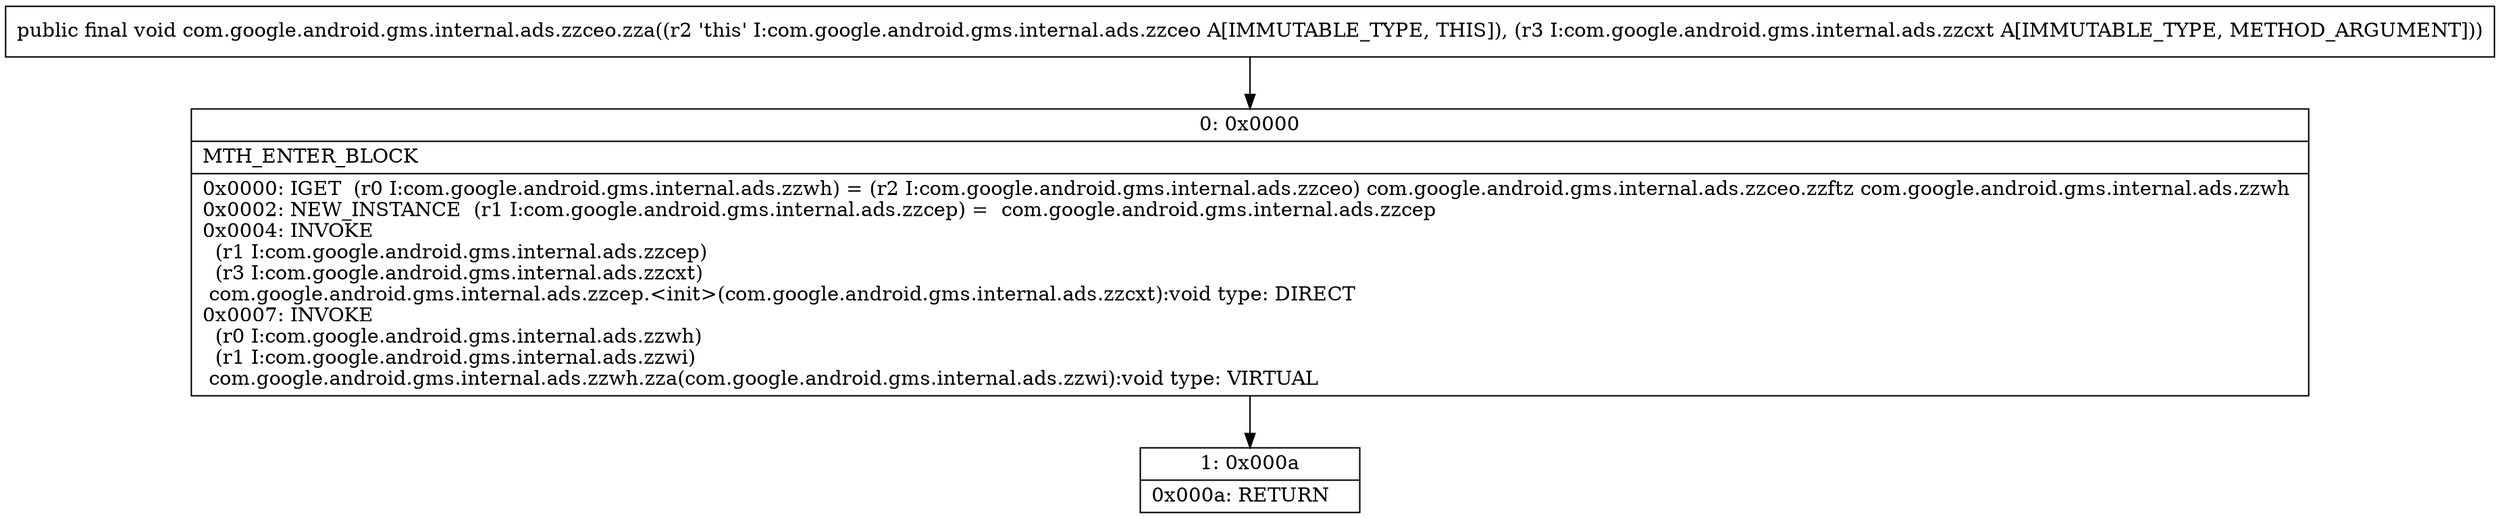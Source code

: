 digraph "CFG forcom.google.android.gms.internal.ads.zzceo.zza(Lcom\/google\/android\/gms\/internal\/ads\/zzcxt;)V" {
Node_0 [shape=record,label="{0\:\ 0x0000|MTH_ENTER_BLOCK\l|0x0000: IGET  (r0 I:com.google.android.gms.internal.ads.zzwh) = (r2 I:com.google.android.gms.internal.ads.zzceo) com.google.android.gms.internal.ads.zzceo.zzftz com.google.android.gms.internal.ads.zzwh \l0x0002: NEW_INSTANCE  (r1 I:com.google.android.gms.internal.ads.zzcep) =  com.google.android.gms.internal.ads.zzcep \l0x0004: INVOKE  \l  (r1 I:com.google.android.gms.internal.ads.zzcep)\l  (r3 I:com.google.android.gms.internal.ads.zzcxt)\l com.google.android.gms.internal.ads.zzcep.\<init\>(com.google.android.gms.internal.ads.zzcxt):void type: DIRECT \l0x0007: INVOKE  \l  (r0 I:com.google.android.gms.internal.ads.zzwh)\l  (r1 I:com.google.android.gms.internal.ads.zzwi)\l com.google.android.gms.internal.ads.zzwh.zza(com.google.android.gms.internal.ads.zzwi):void type: VIRTUAL \l}"];
Node_1 [shape=record,label="{1\:\ 0x000a|0x000a: RETURN   \l}"];
MethodNode[shape=record,label="{public final void com.google.android.gms.internal.ads.zzceo.zza((r2 'this' I:com.google.android.gms.internal.ads.zzceo A[IMMUTABLE_TYPE, THIS]), (r3 I:com.google.android.gms.internal.ads.zzcxt A[IMMUTABLE_TYPE, METHOD_ARGUMENT])) }"];
MethodNode -> Node_0;
Node_0 -> Node_1;
}

